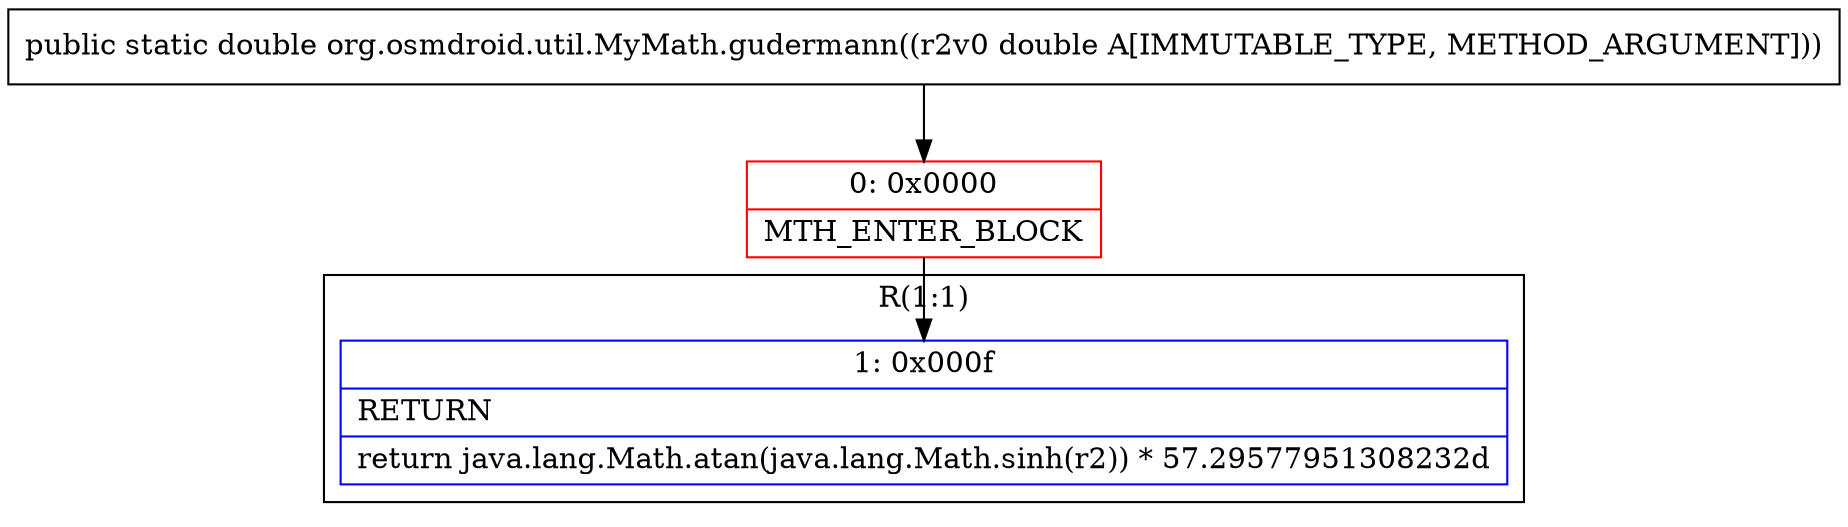 digraph "CFG fororg.osmdroid.util.MyMath.gudermann(D)D" {
subgraph cluster_Region_1327555106 {
label = "R(1:1)";
node [shape=record,color=blue];
Node_1 [shape=record,label="{1\:\ 0x000f|RETURN\l|return java.lang.Math.atan(java.lang.Math.sinh(r2)) * 57.29577951308232d\l}"];
}
Node_0 [shape=record,color=red,label="{0\:\ 0x0000|MTH_ENTER_BLOCK\l}"];
MethodNode[shape=record,label="{public static double org.osmdroid.util.MyMath.gudermann((r2v0 double A[IMMUTABLE_TYPE, METHOD_ARGUMENT])) }"];
MethodNode -> Node_0;
Node_0 -> Node_1;
}

